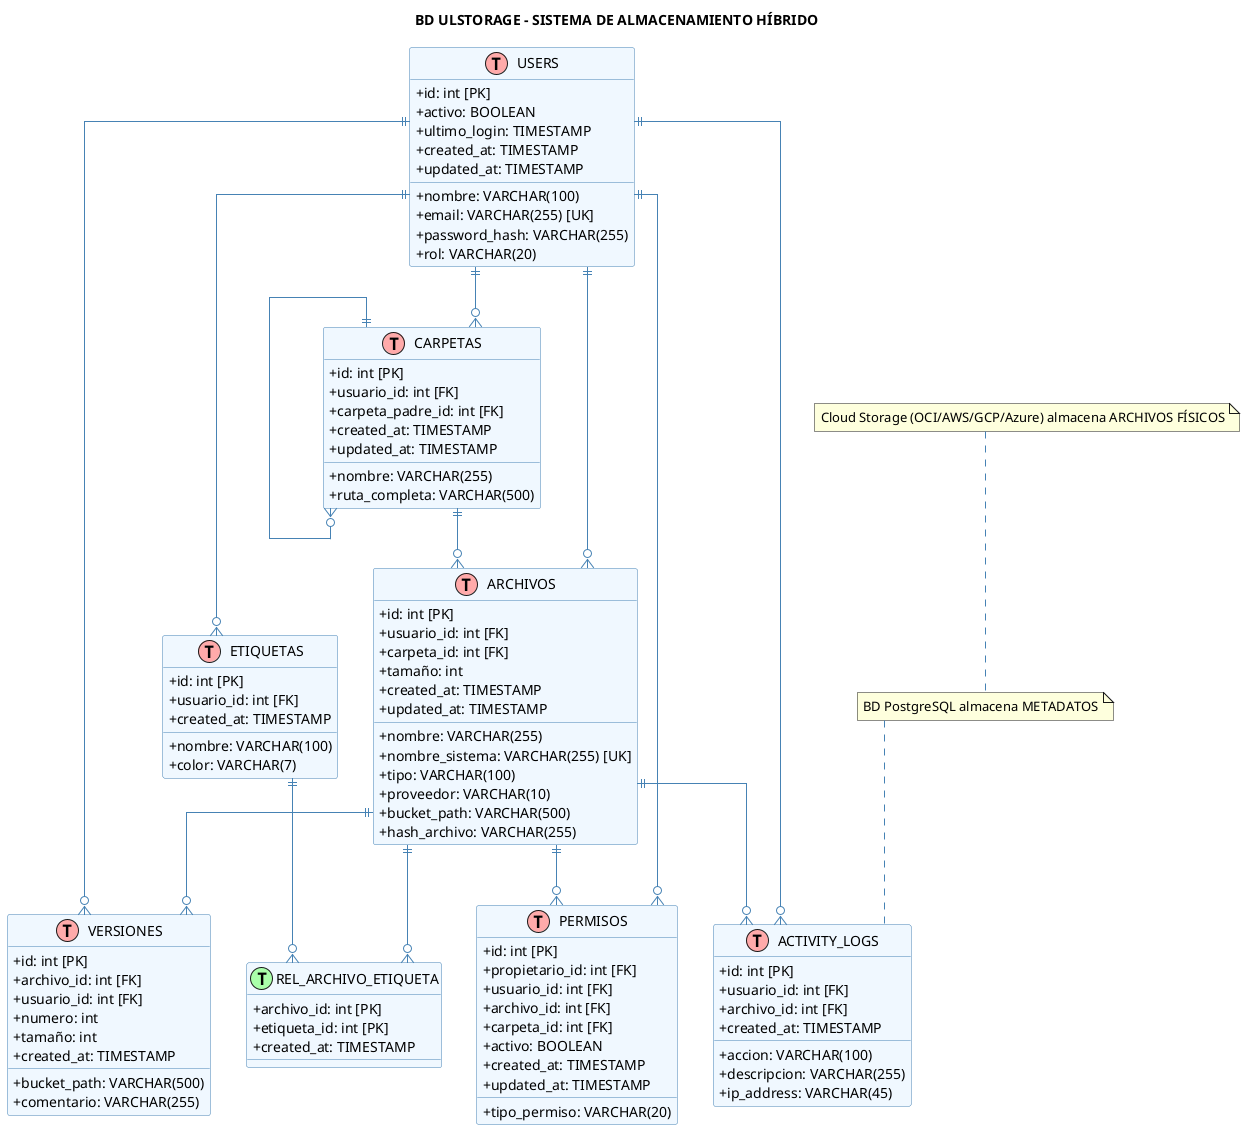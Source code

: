 @startuml BD_UlStorage_Simplificado

skinparam linetype ortho
skinparam classAttributeIconSize 0
skinparam class {
    BackgroundColor #F0F8FF
    BorderColor #4682B4
    ArrowColor #4682B4
}

class users as "USERS" << (T,#FFAAAA) >> {
    + id: int [PK]
    + nombre: VARCHAR(100)
    + email: VARCHAR(255) [UK]
    + password_hash: VARCHAR(255)
    + rol: VARCHAR(20)
    + activo: BOOLEAN
    + ultimo_login: TIMESTAMP
    + created_at: TIMESTAMP
    + updated_at: TIMESTAMP
}

class carpetas as "CARPETAS" << (T,#FFAAAA) >> {
    + id: int [PK]
    + usuario_id: int [FK]
    + carpeta_padre_id: int [FK]
    + nombre: VARCHAR(255)
    + ruta_completa: VARCHAR(500)
    + created_at: TIMESTAMP
    + updated_at: TIMESTAMP
}

class archivos as "ARCHIVOS" << (T,#FFAAAA) >> {
    + id: int [PK]
    + usuario_id: int [FK]
    + carpeta_id: int [FK]
    + nombre: VARCHAR(255)
    + nombre_sistema: VARCHAR(255) [UK]
    + tamaño: int
    + tipo: VARCHAR(100)
    + proveedor: VARCHAR(10)
    + bucket_path: VARCHAR(500)
    + hash_archivo: VARCHAR(255)
    + created_at: TIMESTAMP
    + updated_at: TIMESTAMP
}

class versiones as "VERSIONES" << (T,#FFAAAA) >> {
    + id: int [PK]
    + archivo_id: int [FK]
    + usuario_id: int [FK]
    + numero: int
    + tamaño: int
    + bucket_path: VARCHAR(500)
    + comentario: VARCHAR(255)
    + created_at: TIMESTAMP
}

class etiquetas as "ETIQUETAS" << (T,#FFAAAA) >> {
    + id: int [PK]
    + usuario_id: int [FK]
    + nombre: VARCHAR(100)
    + color: VARCHAR(7)
    + created_at: TIMESTAMP
}

class archivo_etiquetas as "REL_ARCHIVO_ETIQUETA" << (T,#AAFFAA) >> {
    + archivo_id: int [PK]
    + etiqueta_id: int [PK]
    + created_at: TIMESTAMP
}

class permisos as "PERMISOS" << (T,#FFAAAA) >> {
    + id: int [PK]
    + propietario_id: int [FK]
    + usuario_id: int [FK]
    + archivo_id: int [FK]
    + carpeta_id: int [FK]
    + tipo_permiso: VARCHAR(20)
    + activo: BOOLEAN
    + created_at: TIMESTAMP
    + updated_at: TIMESTAMP
}

class logs as "ACTIVITY_LOGS" << (T,#FFAAAA) >> {
    + id: int [PK]
    + usuario_id: int [FK]
    + accion: VARCHAR(100)
    + descripcion: VARCHAR(255)
    + archivo_id: int [FK]
    + ip_address: VARCHAR(45)
    + created_at: TIMESTAMP
}

users ||--o{ carpetas
users ||--o{ archivos 
users ||--o{ etiquetas
users ||--o{ versiones
users ||--o{ permisos
users ||--o{ logs

carpetas ||--o{ carpetas
carpetas ||--o{ archivos

archivos ||--o{ versiones
archivos ||--o{ archivo_etiquetas
archivos ||--o{ permisos
archivos ||--o{ logs

etiquetas ||--o{ archivo_etiquetas

title **BD ULSTORAGE - SISTEMA DE ALMACENAMIENTO HÍBRIDO**
note top : BD PostgreSQL almacena METADATOS
note top : Cloud Storage (OCI/AWS/GCP/Azure) almacena ARCHIVOS FÍSICOS

@enduml